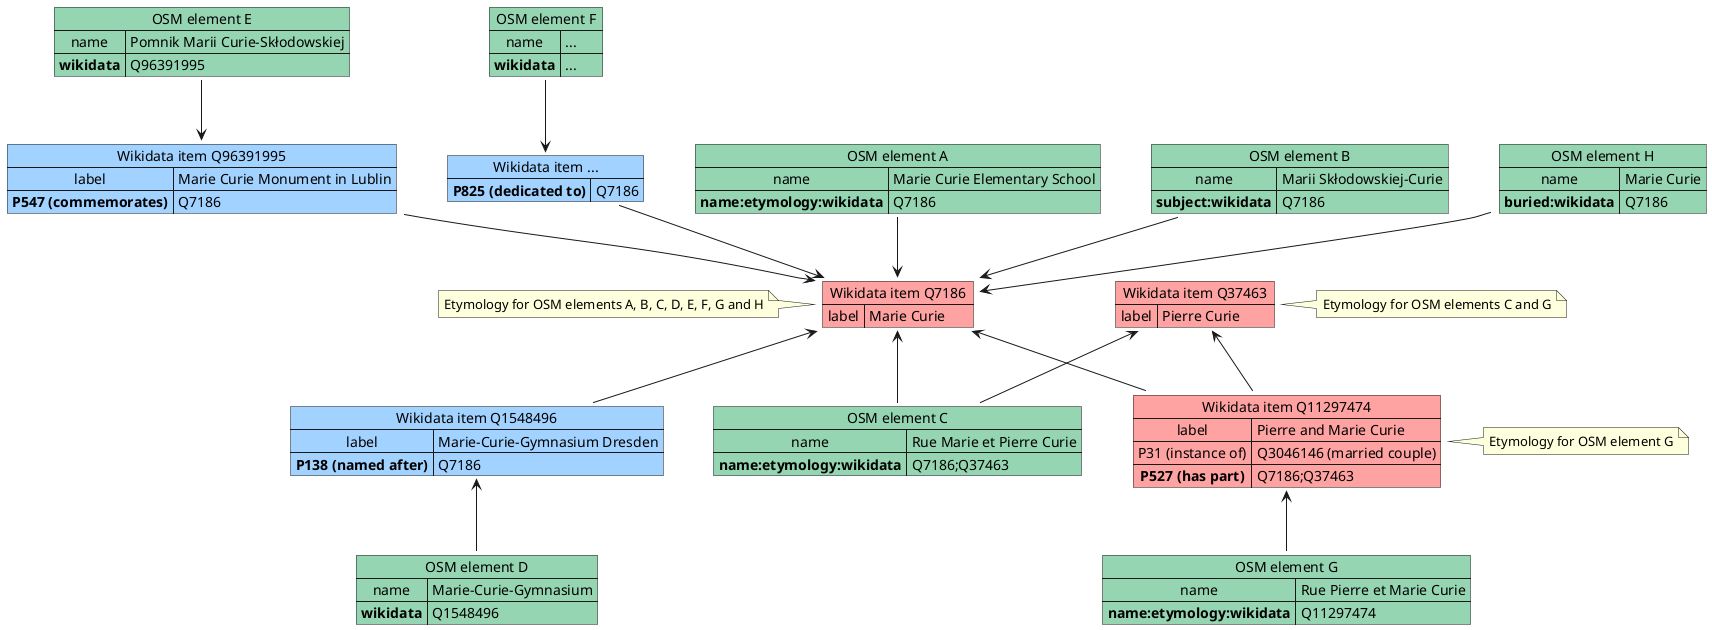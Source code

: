 @startuml tags

map "Wikidata item Q7186" as wikia #ffa2a2 {
  label => Marie Curie
}
map "Wikidata item Q37463" as wikib #ffa2a2 {
  label => Pierre Curie
}
map "Wikidata item Q11297474" as wikic #ffa2a2 {
  label => Pierre and Marie Curie
  P31 (instance of) => Q3046146 (married couple)
  **P527 (has part)** => Q7186;Q37463
}

map "Wikidata item Q1548496" as wikid #a2d2ff {
  label => Marie-Curie-Gymnasium Dresden
  **P138 (named after)** => Q7186
}
map "Wikidata item Q96391995" as wikie #a2d2ff {
  label => Marie Curie Monument in Lublin
  **P547 (commemorates)** => Q7186
}
map "Wikidata item ..." as wikif #a2d2ff {
  **P825 (dedicated to)** => Q7186
}

map "OSM element A" as osma #95d5b2 {
  name => Marie Curie Elementary School
  **name:etymology:wikidata** => Q7186
}
map "OSM element B" as osmb #95d5b2 {
  name => Marii Skłodowskiej-Curie
  **subject:wikidata** => Q7186
}
map "OSM element C" as osmc #95d5b2 {
  name => Rue Marie et Pierre Curie
  **name:etymology:wikidata** => Q7186;Q37463
}
map "OSM element D" as osmd #95d5b2 {
  name => Marie-Curie-Gymnasium
  **wikidata** => Q1548496
}
map "OSM element E" as osme #95d5b2 {
  name => Pomnik Marii Curie-Skłodowskiej
  **wikidata** => Q96391995
}
map "OSM element F" as osmf #95d5b2 {
  name => ...
  **wikidata** => ...
}
map "OSM element G" as osmg #95d5b2 {
  name => Rue Pierre et Marie Curie
  **name:etymology:wikidata** => Q11297474
}
map "OSM element H" as osmh #95d5b2 {
  name => Marie Curie
  **buried:wikidata** => Q7186
}

osma --> wikia
osmb --> wikia
osmh --> wikia
wikia <-- osmc
wikib <-- osmc
wikic <-- osmg

wikid <-- osmd
osme --> wikie
osmf --> wikif

wikia <-- wikic
wikib <-- wikic
wikia <-- wikid
wikie --> wikia
wikif --> wikia

note left of wikia: Etymology for OSM elements A, B, C, D, E, F, G and H
note right of wikib: Etymology for OSM elements C and G
note right of wikic: Etymology for OSM element G


@enduml